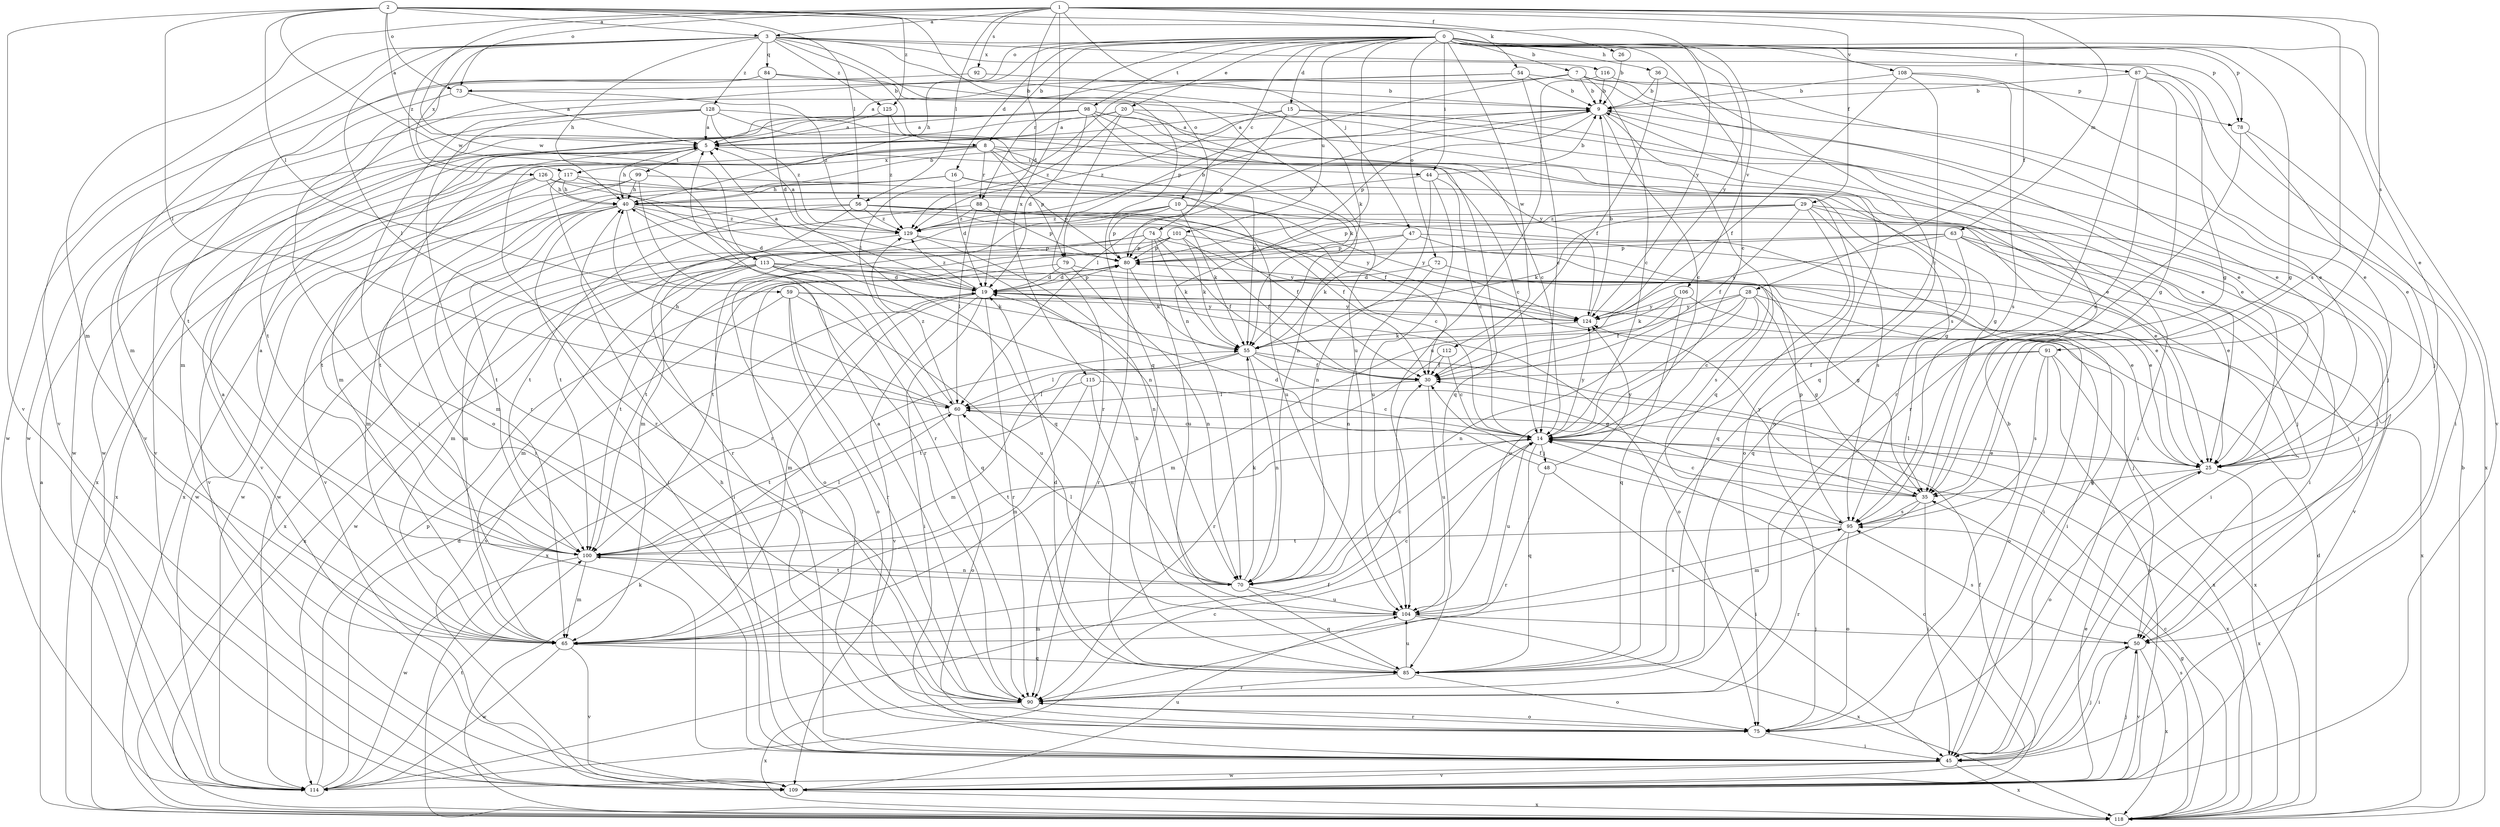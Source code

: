 strict digraph  {
0;
1;
2;
3;
5;
7;
8;
9;
10;
14;
15;
16;
19;
20;
25;
26;
28;
29;
30;
35;
36;
40;
44;
45;
47;
48;
50;
54;
55;
56;
59;
60;
63;
65;
70;
72;
73;
74;
75;
78;
79;
80;
84;
85;
87;
88;
90;
91;
92;
95;
98;
99;
100;
101;
104;
106;
108;
109;
112;
113;
114;
115;
116;
117;
118;
124;
125;
126;
128;
129;
0 -> 7  [label=b];
0 -> 8  [label=b];
0 -> 10  [label=c];
0 -> 14  [label=c];
0 -> 15  [label=d];
0 -> 16  [label=d];
0 -> 20  [label=e];
0 -> 25  [label=e];
0 -> 35  [label=g];
0 -> 36  [label=h];
0 -> 40  [label=h];
0 -> 44  [label=i];
0 -> 70  [label=n];
0 -> 72  [label=o];
0 -> 73  [label=o];
0 -> 78  [label=p];
0 -> 87  [label=r];
0 -> 88  [label=r];
0 -> 98  [label=t];
0 -> 101  [label=u];
0 -> 106  [label=v];
0 -> 108  [label=v];
0 -> 109  [label=v];
0 -> 112  [label=w];
0 -> 124  [label=y];
1 -> 3  [label=a];
1 -> 19  [label=d];
1 -> 26  [label=f];
1 -> 28  [label=f];
1 -> 29  [label=f];
1 -> 47  [label=j];
1 -> 56  [label=l];
1 -> 63  [label=m];
1 -> 65  [label=m];
1 -> 73  [label=o];
1 -> 91  [label=s];
1 -> 92  [label=s];
1 -> 95  [label=s];
1 -> 113  [label=w];
1 -> 115  [label=x];
2 -> 3  [label=a];
2 -> 5  [label=a];
2 -> 54  [label=k];
2 -> 56  [label=l];
2 -> 59  [label=l];
2 -> 60  [label=l];
2 -> 73  [label=o];
2 -> 74  [label=o];
2 -> 109  [label=v];
2 -> 113  [label=w];
2 -> 124  [label=y];
2 -> 125  [label=z];
3 -> 8  [label=b];
3 -> 35  [label=g];
3 -> 40  [label=h];
3 -> 55  [label=k];
3 -> 60  [label=l];
3 -> 65  [label=m];
3 -> 78  [label=p];
3 -> 84  [label=q];
3 -> 85  [label=q];
3 -> 109  [label=v];
3 -> 116  [label=x];
3 -> 117  [label=x];
3 -> 125  [label=z];
3 -> 126  [label=z];
3 -> 128  [label=z];
5 -> 40  [label=h];
5 -> 44  [label=i];
5 -> 45  [label=i];
5 -> 99  [label=t];
7 -> 9  [label=b];
7 -> 14  [label=c];
7 -> 25  [label=e];
7 -> 60  [label=l];
7 -> 78  [label=p];
7 -> 79  [label=p];
7 -> 114  [label=w];
8 -> 14  [label=c];
8 -> 35  [label=g];
8 -> 55  [label=k];
8 -> 79  [label=p];
8 -> 88  [label=r];
8 -> 90  [label=r];
8 -> 109  [label=v];
8 -> 117  [label=x];
8 -> 118  [label=x];
9 -> 5  [label=a];
9 -> 14  [label=c];
9 -> 45  [label=i];
9 -> 60  [label=l];
9 -> 80  [label=p];
9 -> 85  [label=q];
10 -> 45  [label=i];
10 -> 55  [label=k];
10 -> 65  [label=m];
10 -> 80  [label=p];
10 -> 100  [label=t];
10 -> 124  [label=y];
10 -> 129  [label=z];
14 -> 25  [label=e];
14 -> 48  [label=j];
14 -> 85  [label=q];
14 -> 100  [label=t];
14 -> 104  [label=u];
14 -> 118  [label=x];
14 -> 124  [label=y];
15 -> 5  [label=a];
15 -> 25  [label=e];
15 -> 50  [label=j];
15 -> 80  [label=p];
15 -> 129  [label=z];
16 -> 19  [label=d];
16 -> 40  [label=h];
16 -> 65  [label=m];
16 -> 75  [label=o];
16 -> 100  [label=t];
16 -> 104  [label=u];
19 -> 5  [label=a];
19 -> 45  [label=i];
19 -> 65  [label=m];
19 -> 75  [label=o];
19 -> 80  [label=p];
19 -> 90  [label=r];
19 -> 109  [label=v];
19 -> 118  [label=x];
19 -> 124  [label=y];
19 -> 129  [label=z];
20 -> 5  [label=a];
20 -> 14  [label=c];
20 -> 75  [label=o];
20 -> 90  [label=r];
20 -> 114  [label=w];
20 -> 129  [label=z];
25 -> 35  [label=g];
25 -> 60  [label=l];
25 -> 75  [label=o];
25 -> 118  [label=x];
26 -> 9  [label=b];
28 -> 14  [label=c];
28 -> 35  [label=g];
28 -> 45  [label=i];
28 -> 65  [label=m];
28 -> 70  [label=n];
28 -> 104  [label=u];
28 -> 124  [label=y];
29 -> 25  [label=e];
29 -> 30  [label=f];
29 -> 45  [label=i];
29 -> 55  [label=k];
29 -> 80  [label=p];
29 -> 85  [label=q];
29 -> 95  [label=s];
29 -> 129  [label=z];
30 -> 60  [label=l];
30 -> 104  [label=u];
35 -> 14  [label=c];
35 -> 45  [label=i];
35 -> 65  [label=m];
35 -> 95  [label=s];
35 -> 124  [label=y];
36 -> 9  [label=b];
36 -> 30  [label=f];
36 -> 85  [label=q];
40 -> 9  [label=b];
40 -> 19  [label=d];
40 -> 45  [label=i];
40 -> 50  [label=j];
40 -> 65  [label=m];
40 -> 90  [label=r];
40 -> 100  [label=t];
40 -> 114  [label=w];
40 -> 124  [label=y];
40 -> 129  [label=z];
44 -> 9  [label=b];
44 -> 14  [label=c];
44 -> 40  [label=h];
44 -> 70  [label=n];
44 -> 104  [label=u];
45 -> 40  [label=h];
45 -> 50  [label=j];
45 -> 109  [label=v];
45 -> 114  [label=w];
45 -> 118  [label=x];
47 -> 25  [label=e];
47 -> 45  [label=i];
47 -> 55  [label=k];
47 -> 80  [label=p];
47 -> 100  [label=t];
48 -> 19  [label=d];
48 -> 45  [label=i];
48 -> 90  [label=r];
48 -> 124  [label=y];
50 -> 45  [label=i];
50 -> 95  [label=s];
50 -> 109  [label=v];
50 -> 118  [label=x];
54 -> 5  [label=a];
54 -> 9  [label=b];
54 -> 14  [label=c];
54 -> 25  [label=e];
54 -> 65  [label=m];
55 -> 30  [label=f];
55 -> 35  [label=g];
55 -> 60  [label=l];
55 -> 65  [label=m];
55 -> 70  [label=n];
55 -> 118  [label=x];
56 -> 14  [label=c];
56 -> 30  [label=f];
56 -> 50  [label=j];
56 -> 90  [label=r];
56 -> 100  [label=t];
56 -> 114  [label=w];
56 -> 129  [label=z];
59 -> 50  [label=j];
59 -> 75  [label=o];
59 -> 90  [label=r];
59 -> 104  [label=u];
59 -> 109  [label=v];
59 -> 124  [label=y];
60 -> 14  [label=c];
60 -> 40  [label=h];
60 -> 75  [label=o];
60 -> 100  [label=t];
60 -> 129  [label=z];
63 -> 25  [label=e];
63 -> 50  [label=j];
63 -> 80  [label=p];
63 -> 85  [label=q];
63 -> 100  [label=t];
63 -> 109  [label=v];
63 -> 124  [label=y];
65 -> 5  [label=a];
65 -> 14  [label=c];
65 -> 85  [label=q];
65 -> 109  [label=v];
65 -> 114  [label=w];
70 -> 14  [label=c];
70 -> 55  [label=k];
70 -> 60  [label=l];
70 -> 85  [label=q];
70 -> 100  [label=t];
70 -> 104  [label=u];
72 -> 19  [label=d];
72 -> 45  [label=i];
72 -> 70  [label=n];
73 -> 5  [label=a];
73 -> 109  [label=v];
73 -> 129  [label=z];
74 -> 30  [label=f];
74 -> 45  [label=i];
74 -> 55  [label=k];
74 -> 65  [label=m];
74 -> 80  [label=p];
74 -> 104  [label=u];
74 -> 124  [label=y];
75 -> 9  [label=b];
75 -> 45  [label=i];
75 -> 90  [label=r];
78 -> 25  [label=e];
78 -> 90  [label=r];
78 -> 118  [label=x];
79 -> 19  [label=d];
79 -> 25  [label=e];
79 -> 45  [label=i];
79 -> 70  [label=n];
80 -> 19  [label=d];
80 -> 55  [label=k];
80 -> 90  [label=r];
84 -> 9  [label=b];
84 -> 19  [label=d];
84 -> 45  [label=i];
84 -> 100  [label=t];
84 -> 104  [label=u];
85 -> 19  [label=d];
85 -> 40  [label=h];
85 -> 75  [label=o];
85 -> 90  [label=r];
85 -> 104  [label=u];
87 -> 9  [label=b];
87 -> 35  [label=g];
87 -> 45  [label=i];
87 -> 50  [label=j];
87 -> 90  [label=r];
87 -> 95  [label=s];
88 -> 30  [label=f];
88 -> 60  [label=l];
88 -> 80  [label=p];
88 -> 114  [label=w];
88 -> 129  [label=z];
90 -> 5  [label=a];
90 -> 75  [label=o];
90 -> 118  [label=x];
91 -> 30  [label=f];
91 -> 75  [label=o];
91 -> 95  [label=s];
91 -> 100  [label=t];
91 -> 109  [label=v];
91 -> 118  [label=x];
92 -> 9  [label=b];
92 -> 114  [label=w];
95 -> 30  [label=f];
95 -> 75  [label=o];
95 -> 80  [label=p];
95 -> 90  [label=r];
95 -> 100  [label=t];
98 -> 5  [label=a];
98 -> 19  [label=d];
98 -> 25  [label=e];
98 -> 65  [label=m];
98 -> 70  [label=n];
98 -> 85  [label=q];
98 -> 95  [label=s];
98 -> 100  [label=t];
98 -> 114  [label=w];
99 -> 30  [label=f];
99 -> 40  [label=h];
99 -> 90  [label=r];
99 -> 109  [label=v];
99 -> 118  [label=x];
100 -> 5  [label=a];
100 -> 60  [label=l];
100 -> 65  [label=m];
100 -> 70  [label=n];
100 -> 114  [label=w];
101 -> 30  [label=f];
101 -> 55  [label=k];
101 -> 75  [label=o];
101 -> 80  [label=p];
101 -> 95  [label=s];
101 -> 118  [label=x];
104 -> 50  [label=j];
104 -> 65  [label=m];
104 -> 95  [label=s];
104 -> 118  [label=x];
106 -> 30  [label=f];
106 -> 55  [label=k];
106 -> 85  [label=q];
106 -> 118  [label=x];
106 -> 124  [label=y];
108 -> 9  [label=b];
108 -> 14  [label=c];
108 -> 25  [label=e];
108 -> 30  [label=f];
108 -> 95  [label=s];
109 -> 14  [label=c];
109 -> 25  [label=e];
109 -> 30  [label=f];
109 -> 50  [label=j];
109 -> 104  [label=u];
109 -> 118  [label=x];
112 -> 14  [label=c];
112 -> 30  [label=f];
112 -> 90  [label=r];
113 -> 19  [label=d];
113 -> 25  [label=e];
113 -> 35  [label=g];
113 -> 55  [label=k];
113 -> 65  [label=m];
113 -> 85  [label=q];
113 -> 100  [label=t];
113 -> 114  [label=w];
113 -> 118  [label=x];
114 -> 14  [label=c];
114 -> 19  [label=d];
114 -> 30  [label=f];
114 -> 80  [label=p];
114 -> 100  [label=t];
115 -> 14  [label=c];
115 -> 60  [label=l];
115 -> 65  [label=m];
115 -> 70  [label=n];
116 -> 9  [label=b];
116 -> 25  [label=e];
116 -> 104  [label=u];
117 -> 40  [label=h];
117 -> 80  [label=p];
117 -> 85  [label=q];
117 -> 90  [label=r];
117 -> 109  [label=v];
118 -> 5  [label=a];
118 -> 9  [label=b];
118 -> 14  [label=c];
118 -> 19  [label=d];
118 -> 35  [label=g];
118 -> 55  [label=k];
118 -> 95  [label=s];
124 -> 9  [label=b];
124 -> 55  [label=k];
125 -> 5  [label=a];
125 -> 25  [label=e];
125 -> 129  [label=z];
126 -> 35  [label=g];
126 -> 40  [label=h];
126 -> 70  [label=n];
126 -> 100  [label=t];
126 -> 118  [label=x];
128 -> 5  [label=a];
128 -> 55  [label=k];
128 -> 75  [label=o];
128 -> 90  [label=r];
128 -> 109  [label=v];
128 -> 124  [label=y];
128 -> 129  [label=z];
129 -> 5  [label=a];
129 -> 9  [label=b];
129 -> 65  [label=m];
129 -> 70  [label=n];
129 -> 80  [label=p];
}
